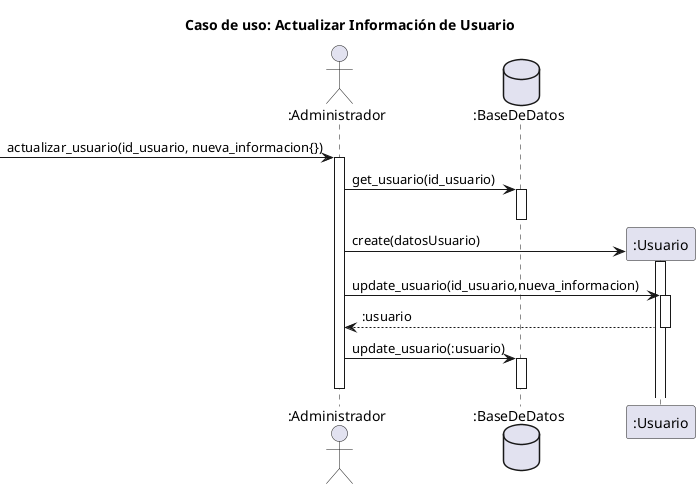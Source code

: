 @startuml
' title caso de uso: Actualizar informacion de usuario
' actor "usuario" as U
' participant "sistema" as S
' database "base de datos" as BD

' -->>S:Sesioniniciada()
' activate S
' -->S: ActualizarDatos()
' activate S
' U->S: Clik en el boton de actualizar
' S->BD: Buscar datos
' activate BD

' BD->S: Datos encontrados
' deactivate BD
' S->U: Mostrar datos en pantalla
' group Modificar datos
'     U->S: Modificar datos
'     group campos vacios
'         U->S: Dejar campos vacios
'         S->U: mensaje("Campos vacios")
'         end
'     group datos incorrectos
'         U->S: Ingresar datos incorrectos
'         S->U: mensaje("Datos incorrectos")
'     end
' end

' S->BD: actualizar datos
' activate BD
' deactivate BD
' S->U: mensaje("Datos actualizados")
' deactivate S

title Caso de uso: Actualizar Información de Usuario

actor ":Administrador" as a
database ":BaseDeDatos" as bd


-> a:actualizar_usuario(id_usuario, nueva_informacion{})
activate a

a -> bd:get_usuario(id_usuario)
activate bd
deactivate bd

create ":Usuario" as usuario
a -> usuario:create(datosUsuario)
activate usuario

a -> usuario:update_usuario(id_usuario,nueva_informacion)
activate usuario

usuario --> a::usuario
deactivate usuario

a -> bd:update_usuario(:usuario)
activate bd


deactivate bd

deactivate a

@enduml